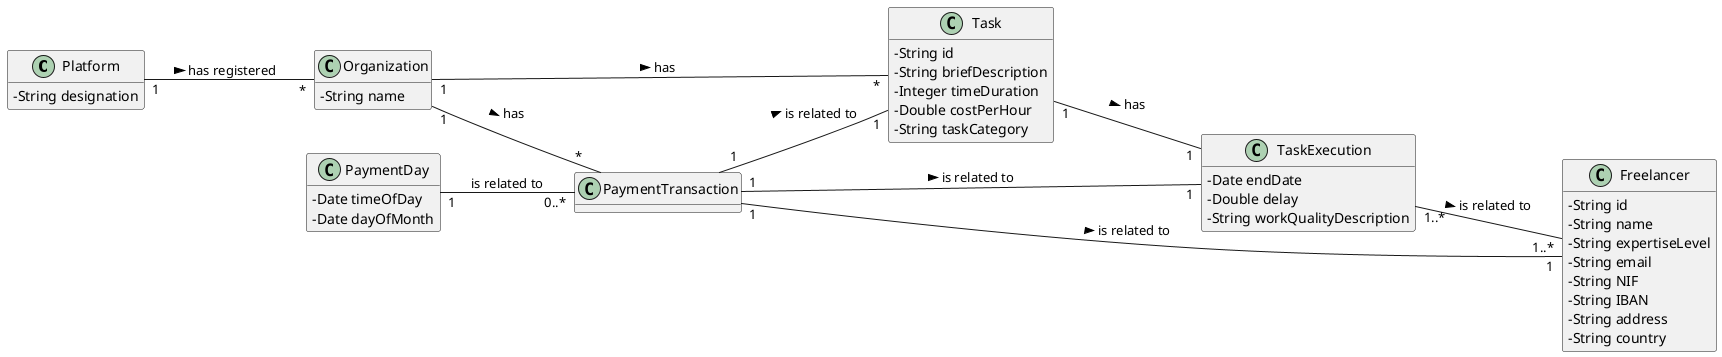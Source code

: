 @startuml
skinparam classAttributeIconSize 0
hide methods
left to right direction

class Platform {
  -String designation
}

class Organization {
  -String name
}

class Freelancer {
  -String id
  -String name
  -String expertiseLevel
  -String email
  -String NIF
  -String IBAN
  -String address
  -String country
  }

class Task {
 -String id
 -String briefDescription
 -Integer timeDuration
 -Double costPerHour
 -String taskCategory
}

class TaskExecution {
 -Date endDate
 -Double delay
 -String workQualityDescription
}

class PaymentTransaction{
}

class PaymentDay {
  -Date timeOfDay
  -Date dayOfMonth
}

Platform "1" -- "*" Organization : has registered >

Organization "1" -- "*" Task: has >
Organization "1" -- "*" PaymentTransaction: has >

PaymentTransaction "1" -- "1" Freelancer: is related to >
PaymentTransaction "1" -- "1" Task: is related to >
PaymentTransaction "1" -- "1" TaskExecution: is related to >

TaskExecution "1..*" -- "1..*" Freelancer : is related to >

Task "1" -- "1" TaskExecution: has >

PaymentDay "1" -- "0..*" PaymentTransaction : is related to


@enduml